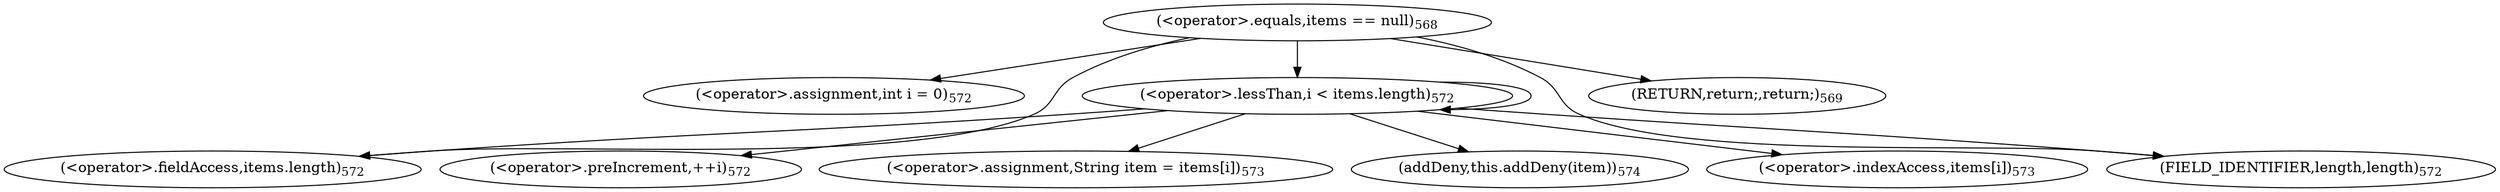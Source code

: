 digraph "addItemsToDeny" {  
"1319" [label = <(&lt;operator&gt;.equals,items == null)<SUB>568</SUB>> ]
"1326" [label = <(&lt;operator&gt;.assignment,int i = 0)<SUB>572</SUB>> ]
"1329" [label = <(&lt;operator&gt;.lessThan,i &lt; items.length)<SUB>572</SUB>> ]
"1334" [label = <(&lt;operator&gt;.preIncrement,++i)<SUB>572</SUB>> ]
"1323" [label = <(RETURN,return;,return;)<SUB>569</SUB>> ]
"1331" [label = <(&lt;operator&gt;.fieldAccess,items.length)<SUB>572</SUB>> ]
"1338" [label = <(&lt;operator&gt;.assignment,String item = items[i])<SUB>573</SUB>> ]
"1343" [label = <(addDeny,this.addDeny(item))<SUB>574</SUB>> ]
"1333" [label = <(FIELD_IDENTIFIER,length,length)<SUB>572</SUB>> ]
"1340" [label = <(&lt;operator&gt;.indexAccess,items[i])<SUB>573</SUB>> ]
  "1319" -> "1326" 
  "1319" -> "1333" 
  "1319" -> "1323" 
  "1319" -> "1331" 
  "1319" -> "1329" 
  "1329" -> "1333" 
  "1329" -> "1338" 
  "1329" -> "1343" 
  "1329" -> "1331" 
  "1329" -> "1334" 
  "1329" -> "1340" 
  "1329" -> "1329" 
}
